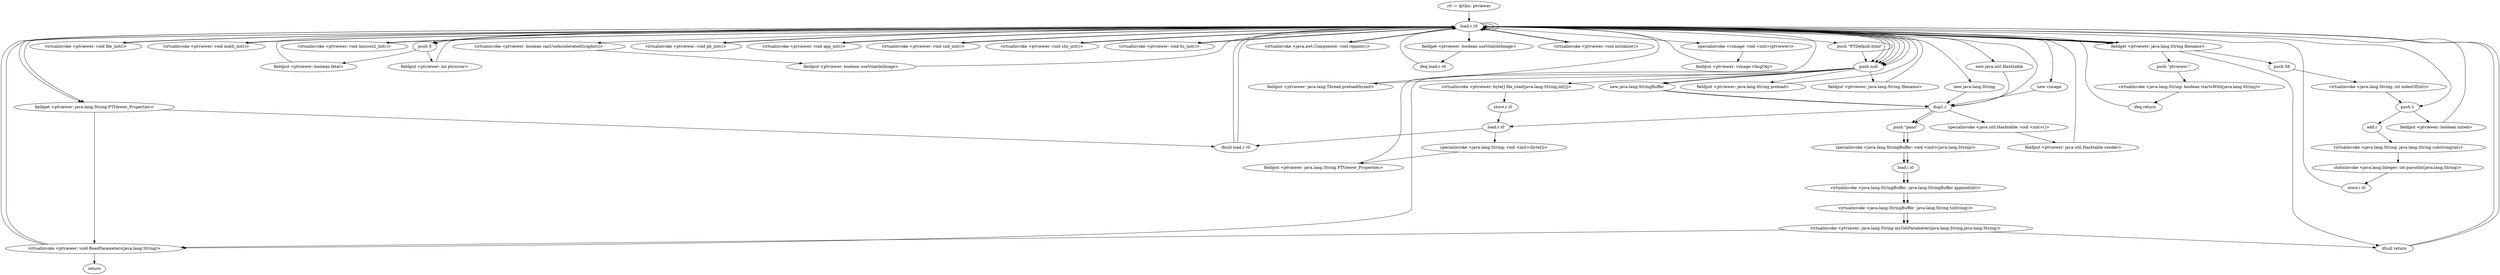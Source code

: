 digraph "" {
    "r0 := @this: ptviewer"
    "load.r r0"
    "r0 := @this: ptviewer"->"load.r r0";
    "push 0"
    "load.r r0"->"push 0";
    "fieldput <ptviewer: boolean fatal>"
    "push 0"->"fieldput <ptviewer: boolean fatal>";
    "fieldput <ptviewer: boolean fatal>"->"load.r r0";
    "push null"
    "load.r r0"->"push null";
    "fieldput <ptviewer: java.lang.Thread preloadthread>"
    "push null"->"fieldput <ptviewer: java.lang.Thread preloadthread>";
    "fieldput <ptviewer: java.lang.Thread preloadthread>"->"load.r r0";
    "load.r r0"->"push null";
    "fieldput <ptviewer: java.lang.String preload>"
    "push null"->"fieldput <ptviewer: java.lang.String preload>";
    "fieldput <ptviewer: java.lang.String preload>"->"load.r r0";
    "load.r r0"->"push 0";
    "fieldput <ptviewer: int ptcursor>"
    "push 0"->"fieldput <ptviewer: int ptcursor>";
    "fieldput <ptviewer: int ptcursor>"->"load.r r0";
    "virtualinvoke <ptviewer: void file_init()>"
    "load.r r0"->"virtualinvoke <ptviewer: void file_init()>";
    "virtualinvoke <ptviewer: void file_init()>"->"load.r r0";
    "virtualinvoke <ptviewer: void math_init()>"
    "load.r r0"->"virtualinvoke <ptviewer: void math_init()>";
    "virtualinvoke <ptviewer: void math_init()>"->"load.r r0";
    "load.r r0"->"load.r r0";
    "virtualinvoke <ptviewer: boolean canUseAcceleratedGraphic()>"
    "load.r r0"->"virtualinvoke <ptviewer: boolean canUseAcceleratedGraphic()>";
    "fieldput <ptviewer: boolean useVolatileImage>"
    "virtualinvoke <ptviewer: boolean canUseAcceleratedGraphic()>"->"fieldput <ptviewer: boolean useVolatileImage>";
    "fieldput <ptviewer: boolean useVolatileImage>"->"load.r r0";
    "virtualinvoke <ptviewer: void lanczos2_init()>"
    "load.r r0"->"virtualinvoke <ptviewer: void lanczos2_init()>";
    "virtualinvoke <ptviewer: void lanczos2_init()>"->"load.r r0";
    "fieldget <ptviewer: boolean useVolatileImage>"
    "load.r r0"->"fieldget <ptviewer: boolean useVolatileImage>";
    "ifeq load.r r0"
    "fieldget <ptviewer: boolean useVolatileImage>"->"ifeq load.r r0";
    "ifeq load.r r0"->"load.r r0";
    "new vimage"
    "load.r r0"->"new vimage";
    "dup1.r"
    "new vimage"->"dup1.r";
    "dup1.r"->"load.r r0";
    "specialinvoke <vimage: void <init>(ptviewer)>"
    "load.r r0"->"specialinvoke <vimage: void <init>(ptviewer)>";
    "fieldput <ptviewer: vimage vImgObj>"
    "specialinvoke <vimage: void <init>(ptviewer)>"->"fieldput <ptviewer: vimage vImgObj>";
    "fieldput <ptviewer: vimage vImgObj>"->"load.r r0";
    "virtualinvoke <ptviewer: void pb_init()>"
    "load.r r0"->"virtualinvoke <ptviewer: void pb_init()>";
    "virtualinvoke <ptviewer: void pb_init()>"->"load.r r0";
    "virtualinvoke <ptviewer: void app_init()>"
    "load.r r0"->"virtualinvoke <ptviewer: void app_init()>";
    "virtualinvoke <ptviewer: void app_init()>"->"load.r r0";
    "virtualinvoke <ptviewer: void snd_init()>"
    "load.r r0"->"virtualinvoke <ptviewer: void snd_init()>";
    "virtualinvoke <ptviewer: void snd_init()>"->"load.r r0";
    "virtualinvoke <ptviewer: void shs_init()>"
    "load.r r0"->"virtualinvoke <ptviewer: void shs_init()>";
    "virtualinvoke <ptviewer: void shs_init()>"->"load.r r0";
    "virtualinvoke <ptviewer: void hs_init()>"
    "load.r r0"->"virtualinvoke <ptviewer: void hs_init()>";
    "virtualinvoke <ptviewer: void hs_init()>"->"load.r r0";
    "new java.util.Hashtable"
    "load.r r0"->"new java.util.Hashtable";
    "new java.util.Hashtable"->"dup1.r";
    "specialinvoke <java.util.Hashtable: void <init>()>"
    "dup1.r"->"specialinvoke <java.util.Hashtable: void <init>()>";
    "fieldput <ptviewer: java.util.Hashtable sender>"
    "specialinvoke <java.util.Hashtable: void <init>()>"->"fieldput <ptviewer: java.util.Hashtable sender>";
    "fieldput <ptviewer: java.util.Hashtable sender>"->"load.r r0";
    "push 1"
    "load.r r0"->"push 1";
    "fieldput <ptviewer: boolean inited>"
    "push 1"->"fieldput <ptviewer: boolean inited>";
    "fieldput <ptviewer: boolean inited>"->"load.r r0";
    "virtualinvoke <java.awt.Component: void repaint()>"
    "load.r r0"->"virtualinvoke <java.awt.Component: void repaint()>";
    "virtualinvoke <java.awt.Component: void repaint()>"->"load.r r0";
    "push \"PTDefault.html\""
    "load.r r0"->"push \"PTDefault.html\"";
    "push \"PTDefault.html\""->"push null";
    "virtualinvoke <ptviewer: byte[] file_read(java.lang.String,int[])>"
    "push null"->"virtualinvoke <ptviewer: byte[] file_read(java.lang.String,int[])>";
    "store.r i0"
    "virtualinvoke <ptviewer: byte[] file_read(java.lang.String,int[])>"->"store.r i0";
    "load.r i0"
    "store.r i0"->"load.r i0";
    "ifnull load.r r0"
    "load.r i0"->"ifnull load.r r0";
    "ifnull load.r r0"->"load.r r0";
    "new java.lang.String"
    "load.r r0"->"new java.lang.String";
    "new java.lang.String"->"dup1.r";
    "dup1.r"->"load.r i0";
    "specialinvoke <java.lang.String: void <init>(byte[])>"
    "load.r i0"->"specialinvoke <java.lang.String: void <init>(byte[])>";
    "fieldput <ptviewer: java.lang.String PTViewer_Properties>"
    "specialinvoke <java.lang.String: void <init>(byte[])>"->"fieldput <ptviewer: java.lang.String PTViewer_Properties>";
    "fieldput <ptviewer: java.lang.String PTViewer_Properties>"->"load.r r0";
    "virtualinvoke <ptviewer: void initialize()>"
    "load.r r0"->"virtualinvoke <ptviewer: void initialize()>";
    "virtualinvoke <ptviewer: void initialize()>"->"load.r r0";
    "fieldget <ptviewer: java.lang.String PTViewer_Properties>"
    "load.r r0"->"fieldget <ptviewer: java.lang.String PTViewer_Properties>";
    "fieldget <ptviewer: java.lang.String PTViewer_Properties>"->"ifnull load.r r0";
    "ifnull load.r r0"->"load.r r0";
    "load.r r0"->"load.r r0";
    "load.r r0"->"fieldget <ptviewer: java.lang.String PTViewer_Properties>";
    "virtualinvoke <ptviewer: void ReadParameters(java.lang.String)>"
    "fieldget <ptviewer: java.lang.String PTViewer_Properties>"->"virtualinvoke <ptviewer: void ReadParameters(java.lang.String)>";
    "virtualinvoke <ptviewer: void ReadParameters(java.lang.String)>"->"load.r r0";
    "load.r r0"->"push null";
    "push null"->"virtualinvoke <ptviewer: void ReadParameters(java.lang.String)>";
    "virtualinvoke <ptviewer: void ReadParameters(java.lang.String)>"->"load.r r0";
    "fieldget <ptviewer: java.lang.String filename>"
    "load.r r0"->"fieldget <ptviewer: java.lang.String filename>";
    "ifnull return"
    "fieldget <ptviewer: java.lang.String filename>"->"ifnull return";
    "ifnull return"->"load.r r0";
    "load.r r0"->"fieldget <ptviewer: java.lang.String filename>";
    "push \"ptviewer:\""
    "fieldget <ptviewer: java.lang.String filename>"->"push \"ptviewer:\"";
    "virtualinvoke <java.lang.String: boolean startsWith(java.lang.String)>"
    "push \"ptviewer:\""->"virtualinvoke <java.lang.String: boolean startsWith(java.lang.String)>";
    "ifeq return"
    "virtualinvoke <java.lang.String: boolean startsWith(java.lang.String)>"->"ifeq return";
    "ifeq return"->"load.r r0";
    "load.r r0"->"fieldget <ptviewer: java.lang.String filename>";
    "fieldget <ptviewer: java.lang.String filename>"->"load.r r0";
    "load.r r0"->"fieldget <ptviewer: java.lang.String filename>";
    "push 58"
    "fieldget <ptviewer: java.lang.String filename>"->"push 58";
    "virtualinvoke <java.lang.String: int indexOf(int)>"
    "push 58"->"virtualinvoke <java.lang.String: int indexOf(int)>";
    "virtualinvoke <java.lang.String: int indexOf(int)>"->"push 1";
    "add.i"
    "push 1"->"add.i";
    "virtualinvoke <java.lang.String: java.lang.String substring(int)>"
    "add.i"->"virtualinvoke <java.lang.String: java.lang.String substring(int)>";
    "staticinvoke <java.lang.Integer: int parseInt(java.lang.String)>"
    "virtualinvoke <java.lang.String: java.lang.String substring(int)>"->"staticinvoke <java.lang.Integer: int parseInt(java.lang.String)>";
    "store.i i0"
    "staticinvoke <java.lang.Integer: int parseInt(java.lang.String)>"->"store.i i0";
    "store.i i0"->"load.r r0";
    "load.r r0"->"push null";
    "new java.lang.StringBuffer"
    "push null"->"new java.lang.StringBuffer";
    "new java.lang.StringBuffer"->"dup1.r";
    "push \"pano\""
    "dup1.r"->"push \"pano\"";
    "specialinvoke <java.lang.StringBuffer: void <init>(java.lang.String)>"
    "push \"pano\""->"specialinvoke <java.lang.StringBuffer: void <init>(java.lang.String)>";
    "load.i i0"
    "specialinvoke <java.lang.StringBuffer: void <init>(java.lang.String)>"->"load.i i0";
    "virtualinvoke <java.lang.StringBuffer: java.lang.StringBuffer append(int)>"
    "load.i i0"->"virtualinvoke <java.lang.StringBuffer: java.lang.StringBuffer append(int)>";
    "virtualinvoke <java.lang.StringBuffer: java.lang.String toString()>"
    "virtualinvoke <java.lang.StringBuffer: java.lang.StringBuffer append(int)>"->"virtualinvoke <java.lang.StringBuffer: java.lang.String toString()>";
    "virtualinvoke <ptviewer: java.lang.String myGetParameter(java.lang.String,java.lang.String)>"
    "virtualinvoke <java.lang.StringBuffer: java.lang.String toString()>"->"virtualinvoke <ptviewer: java.lang.String myGetParameter(java.lang.String,java.lang.String)>";
    "virtualinvoke <ptviewer: java.lang.String myGetParameter(java.lang.String,java.lang.String)>"->"ifnull return";
    "ifnull return"->"load.r r0";
    "load.r r0"->"push null";
    "fieldput <ptviewer: java.lang.String filename>"
    "push null"->"fieldput <ptviewer: java.lang.String filename>";
    "fieldput <ptviewer: java.lang.String filename>"->"load.r r0";
    "load.r r0"->"load.r r0";
    "load.r r0"->"push null";
    "push null"->"new java.lang.StringBuffer";
    "new java.lang.StringBuffer"->"dup1.r";
    "dup1.r"->"push \"pano\"";
    "push \"pano\""->"specialinvoke <java.lang.StringBuffer: void <init>(java.lang.String)>";
    "specialinvoke <java.lang.StringBuffer: void <init>(java.lang.String)>"->"load.i i0";
    "load.i i0"->"virtualinvoke <java.lang.StringBuffer: java.lang.StringBuffer append(int)>";
    "virtualinvoke <java.lang.StringBuffer: java.lang.StringBuffer append(int)>"->"virtualinvoke <java.lang.StringBuffer: java.lang.String toString()>";
    "virtualinvoke <java.lang.StringBuffer: java.lang.String toString()>"->"virtualinvoke <ptviewer: java.lang.String myGetParameter(java.lang.String,java.lang.String)>";
    "virtualinvoke <ptviewer: java.lang.String myGetParameter(java.lang.String,java.lang.String)>"->"virtualinvoke <ptviewer: void ReadParameters(java.lang.String)>";
    "return"
    "virtualinvoke <ptviewer: void ReadParameters(java.lang.String)>"->"return";
}
